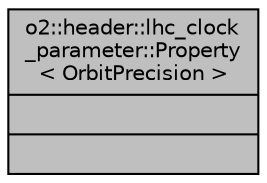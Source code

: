 digraph "o2::header::lhc_clock_parameter::Property&lt; OrbitPrecision &gt;"
{
 // INTERACTIVE_SVG=YES
  bgcolor="transparent";
  edge [fontname="Helvetica",fontsize="10",labelfontname="Helvetica",labelfontsize="10"];
  node [fontname="Helvetica",fontsize="10",shape=record];
  Node1 [label="{o2::header::lhc_clock\l_parameter::Property\l\< OrbitPrecision \>\n||}",height=0.2,width=0.4,color="black", fillcolor="grey75", style="filled", fontcolor="black"];
}
